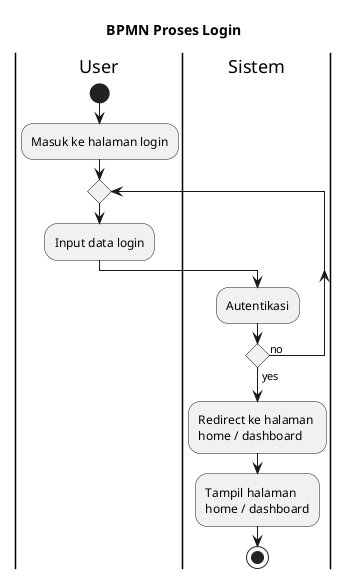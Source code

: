 @startuml user-login

title BPMN Proses Login

|User|
start
:Masuk ke halaman login;
repeat
:Input data login;
    |Sistem|
    :Autentikasi;
repeat while () is (no) not (yes);
:Redirect ke halaman \nhome / dashboard;
:Tampil halaman \nhome / dashboard;
stop

@enduml